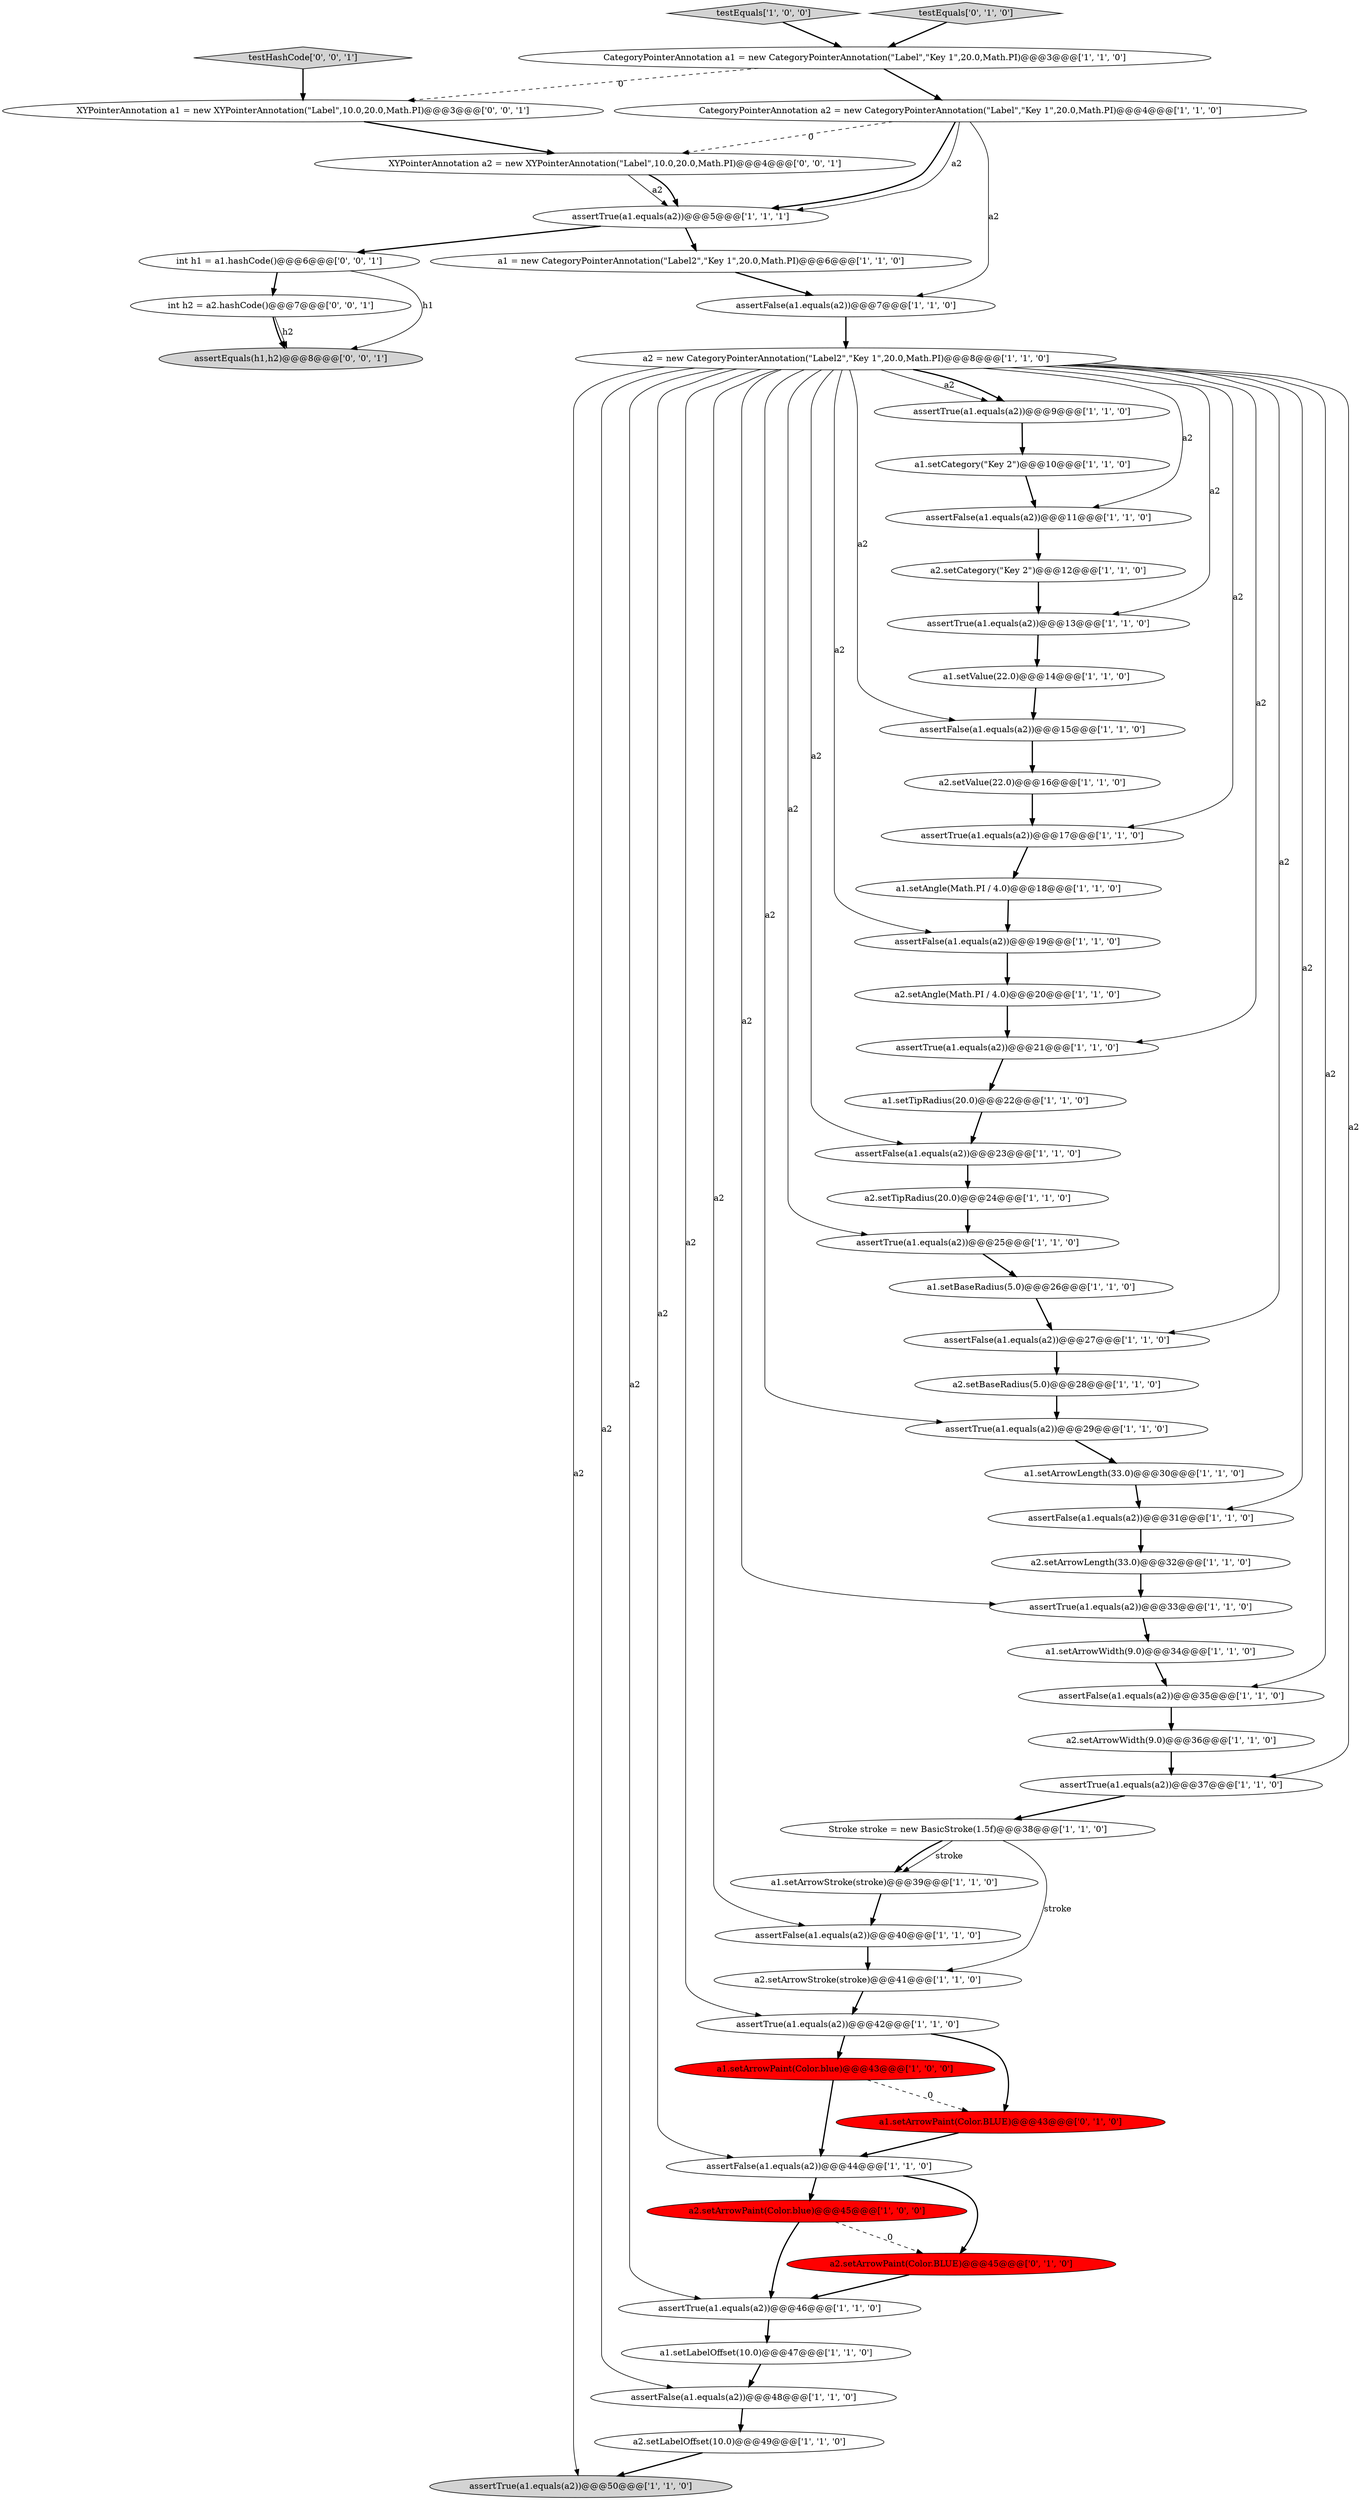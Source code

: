 digraph {
1 [style = filled, label = "a2.setLabelOffset(10.0)@@@49@@@['1', '1', '0']", fillcolor = white, shape = ellipse image = "AAA0AAABBB1BBB"];
29 [style = filled, label = "testEquals['1', '0', '0']", fillcolor = lightgray, shape = diamond image = "AAA0AAABBB1BBB"];
12 [style = filled, label = "assertFalse(a1.equals(a2))@@@19@@@['1', '1', '0']", fillcolor = white, shape = ellipse image = "AAA0AAABBB1BBB"];
28 [style = filled, label = "assertTrue(a1.equals(a2))@@@17@@@['1', '1', '0']", fillcolor = white, shape = ellipse image = "AAA0AAABBB1BBB"];
47 [style = filled, label = "assertFalse(a1.equals(a2))@@@35@@@['1', '1', '0']", fillcolor = white, shape = ellipse image = "AAA0AAABBB1BBB"];
38 [style = filled, label = "a1.setArrowStroke(stroke)@@@39@@@['1', '1', '0']", fillcolor = white, shape = ellipse image = "AAA0AAABBB1BBB"];
48 [style = filled, label = "a2.setArrowStroke(stroke)@@@41@@@['1', '1', '0']", fillcolor = white, shape = ellipse image = "AAA0AAABBB1BBB"];
10 [style = filled, label = "a2.setValue(22.0)@@@16@@@['1', '1', '0']", fillcolor = white, shape = ellipse image = "AAA0AAABBB1BBB"];
45 [style = filled, label = "a2.setTipRadius(20.0)@@@24@@@['1', '1', '0']", fillcolor = white, shape = ellipse image = "AAA0AAABBB1BBB"];
16 [style = filled, label = "CategoryPointerAnnotation a2 = new CategoryPointerAnnotation(\"Label\",\"Key 1\",20.0,Math.PI)@@@4@@@['1', '1', '0']", fillcolor = white, shape = ellipse image = "AAA0AAABBB1BBB"];
13 [style = filled, label = "assertTrue(a1.equals(a2))@@@25@@@['1', '1', '0']", fillcolor = white, shape = ellipse image = "AAA0AAABBB1BBB"];
20 [style = filled, label = "assertTrue(a1.equals(a2))@@@50@@@['1', '1', '0']", fillcolor = lightgray, shape = ellipse image = "AAA0AAABBB1BBB"];
50 [style = filled, label = "a2.setArrowPaint(Color.BLUE)@@@45@@@['0', '1', '0']", fillcolor = red, shape = ellipse image = "AAA1AAABBB2BBB"];
2 [style = filled, label = "Stroke stroke = new BasicStroke(1.5f)@@@38@@@['1', '1', '0']", fillcolor = white, shape = ellipse image = "AAA0AAABBB1BBB"];
0 [style = filled, label = "a1.setCategory(\"Key 2\")@@@10@@@['1', '1', '0']", fillcolor = white, shape = ellipse image = "AAA0AAABBB1BBB"];
42 [style = filled, label = "CategoryPointerAnnotation a1 = new CategoryPointerAnnotation(\"Label\",\"Key 1\",20.0,Math.PI)@@@3@@@['1', '1', '0']", fillcolor = white, shape = ellipse image = "AAA0AAABBB1BBB"];
19 [style = filled, label = "assertTrue(a1.equals(a2))@@@29@@@['1', '1', '0']", fillcolor = white, shape = ellipse image = "AAA0AAABBB1BBB"];
55 [style = filled, label = "XYPointerAnnotation a1 = new XYPointerAnnotation(\"Label\",10.0,20.0,Math.PI)@@@3@@@['0', '0', '1']", fillcolor = white, shape = ellipse image = "AAA0AAABBB3BBB"];
24 [style = filled, label = "assertTrue(a1.equals(a2))@@@46@@@['1', '1', '0']", fillcolor = white, shape = ellipse image = "AAA0AAABBB1BBB"];
31 [style = filled, label = "a1.setArrowWidth(9.0)@@@34@@@['1', '1', '0']", fillcolor = white, shape = ellipse image = "AAA0AAABBB1BBB"];
35 [style = filled, label = "assertTrue(a1.equals(a2))@@@33@@@['1', '1', '0']", fillcolor = white, shape = ellipse image = "AAA0AAABBB1BBB"];
49 [style = filled, label = "a1.setArrowPaint(Color.BLUE)@@@43@@@['0', '1', '0']", fillcolor = red, shape = ellipse image = "AAA1AAABBB2BBB"];
34 [style = filled, label = "assertTrue(a1.equals(a2))@@@21@@@['1', '1', '0']", fillcolor = white, shape = ellipse image = "AAA0AAABBB1BBB"];
56 [style = filled, label = "int h2 = a2.hashCode()@@@7@@@['0', '0', '1']", fillcolor = white, shape = ellipse image = "AAA0AAABBB3BBB"];
26 [style = filled, label = "a1.setValue(22.0)@@@14@@@['1', '1', '0']", fillcolor = white, shape = ellipse image = "AAA0AAABBB1BBB"];
27 [style = filled, label = "a1.setArrowLength(33.0)@@@30@@@['1', '1', '0']", fillcolor = white, shape = ellipse image = "AAA0AAABBB1BBB"];
52 [style = filled, label = "int h1 = a1.hashCode()@@@6@@@['0', '0', '1']", fillcolor = white, shape = ellipse image = "AAA0AAABBB3BBB"];
3 [style = filled, label = "a2.setArrowLength(33.0)@@@32@@@['1', '1', '0']", fillcolor = white, shape = ellipse image = "AAA0AAABBB1BBB"];
8 [style = filled, label = "assertTrue(a1.equals(a2))@@@5@@@['1', '1', '1']", fillcolor = white, shape = ellipse image = "AAA0AAABBB1BBB"];
36 [style = filled, label = "a2.setAngle(Math.PI / 4.0)@@@20@@@['1', '1', '0']", fillcolor = white, shape = ellipse image = "AAA0AAABBB1BBB"];
46 [style = filled, label = "a1.setBaseRadius(5.0)@@@26@@@['1', '1', '0']", fillcolor = white, shape = ellipse image = "AAA0AAABBB1BBB"];
5 [style = filled, label = "assertTrue(a1.equals(a2))@@@42@@@['1', '1', '0']", fillcolor = white, shape = ellipse image = "AAA0AAABBB1BBB"];
11 [style = filled, label = "a2.setCategory(\"Key 2\")@@@12@@@['1', '1', '0']", fillcolor = white, shape = ellipse image = "AAA0AAABBB1BBB"];
54 [style = filled, label = "testHashCode['0', '0', '1']", fillcolor = lightgray, shape = diamond image = "AAA0AAABBB3BBB"];
33 [style = filled, label = "assertFalse(a1.equals(a2))@@@44@@@['1', '1', '0']", fillcolor = white, shape = ellipse image = "AAA0AAABBB1BBB"];
32 [style = filled, label = "a1.setTipRadius(20.0)@@@22@@@['1', '1', '0']", fillcolor = white, shape = ellipse image = "AAA0AAABBB1BBB"];
25 [style = filled, label = "assertFalse(a1.equals(a2))@@@31@@@['1', '1', '0']", fillcolor = white, shape = ellipse image = "AAA0AAABBB1BBB"];
6 [style = filled, label = "assertFalse(a1.equals(a2))@@@27@@@['1', '1', '0']", fillcolor = white, shape = ellipse image = "AAA0AAABBB1BBB"];
14 [style = filled, label = "assertTrue(a1.equals(a2))@@@37@@@['1', '1', '0']", fillcolor = white, shape = ellipse image = "AAA0AAABBB1BBB"];
40 [style = filled, label = "assertFalse(a1.equals(a2))@@@7@@@['1', '1', '0']", fillcolor = white, shape = ellipse image = "AAA0AAABBB1BBB"];
41 [style = filled, label = "a1 = new CategoryPointerAnnotation(\"Label2\",\"Key 1\",20.0,Math.PI)@@@6@@@['1', '1', '0']", fillcolor = white, shape = ellipse image = "AAA0AAABBB1BBB"];
15 [style = filled, label = "a2 = new CategoryPointerAnnotation(\"Label2\",\"Key 1\",20.0,Math.PI)@@@8@@@['1', '1', '0']", fillcolor = white, shape = ellipse image = "AAA0AAABBB1BBB"];
37 [style = filled, label = "assertFalse(a1.equals(a2))@@@23@@@['1', '1', '0']", fillcolor = white, shape = ellipse image = "AAA0AAABBB1BBB"];
44 [style = filled, label = "a2.setArrowWidth(9.0)@@@36@@@['1', '1', '0']", fillcolor = white, shape = ellipse image = "AAA0AAABBB1BBB"];
53 [style = filled, label = "XYPointerAnnotation a2 = new XYPointerAnnotation(\"Label\",10.0,20.0,Math.PI)@@@4@@@['0', '0', '1']", fillcolor = white, shape = ellipse image = "AAA0AAABBB3BBB"];
23 [style = filled, label = "a1.setAngle(Math.PI / 4.0)@@@18@@@['1', '1', '0']", fillcolor = white, shape = ellipse image = "AAA0AAABBB1BBB"];
57 [style = filled, label = "assertEquals(h1,h2)@@@8@@@['0', '0', '1']", fillcolor = lightgray, shape = ellipse image = "AAA0AAABBB3BBB"];
30 [style = filled, label = "assertFalse(a1.equals(a2))@@@11@@@['1', '1', '0']", fillcolor = white, shape = ellipse image = "AAA0AAABBB1BBB"];
51 [style = filled, label = "testEquals['0', '1', '0']", fillcolor = lightgray, shape = diamond image = "AAA0AAABBB2BBB"];
4 [style = filled, label = "assertFalse(a1.equals(a2))@@@48@@@['1', '1', '0']", fillcolor = white, shape = ellipse image = "AAA0AAABBB1BBB"];
22 [style = filled, label = "a2.setArrowPaint(Color.blue)@@@45@@@['1', '0', '0']", fillcolor = red, shape = ellipse image = "AAA1AAABBB1BBB"];
43 [style = filled, label = "assertTrue(a1.equals(a2))@@@13@@@['1', '1', '0']", fillcolor = white, shape = ellipse image = "AAA0AAABBB1BBB"];
18 [style = filled, label = "assertFalse(a1.equals(a2))@@@40@@@['1', '1', '0']", fillcolor = white, shape = ellipse image = "AAA0AAABBB1BBB"];
17 [style = filled, label = "a1.setLabelOffset(10.0)@@@47@@@['1', '1', '0']", fillcolor = white, shape = ellipse image = "AAA0AAABBB1BBB"];
21 [style = filled, label = "a1.setArrowPaint(Color.blue)@@@43@@@['1', '0', '0']", fillcolor = red, shape = ellipse image = "AAA1AAABBB1BBB"];
9 [style = filled, label = "assertFalse(a1.equals(a2))@@@15@@@['1', '1', '0']", fillcolor = white, shape = ellipse image = "AAA0AAABBB1BBB"];
7 [style = filled, label = "assertTrue(a1.equals(a2))@@@9@@@['1', '1', '0']", fillcolor = white, shape = ellipse image = "AAA0AAABBB1BBB"];
39 [style = filled, label = "a2.setBaseRadius(5.0)@@@28@@@['1', '1', '0']", fillcolor = white, shape = ellipse image = "AAA0AAABBB1BBB"];
54->55 [style = bold, label=""];
0->30 [style = bold, label=""];
39->19 [style = bold, label=""];
32->37 [style = bold, label=""];
40->15 [style = bold, label=""];
1->20 [style = bold, label=""];
26->9 [style = bold, label=""];
15->20 [style = solid, label="a2"];
15->24 [style = solid, label="a2"];
43->26 [style = bold, label=""];
9->10 [style = bold, label=""];
15->37 [style = solid, label="a2"];
56->57 [style = solid, label="h2"];
3->35 [style = bold, label=""];
30->11 [style = bold, label=""];
5->49 [style = bold, label=""];
15->18 [style = solid, label="a2"];
24->17 [style = bold, label=""];
15->25 [style = solid, label="a2"];
15->4 [style = solid, label="a2"];
13->46 [style = bold, label=""];
34->32 [style = bold, label=""];
23->12 [style = bold, label=""];
2->48 [style = solid, label="stroke"];
53->8 [style = solid, label="a2"];
27->25 [style = bold, label=""];
35->31 [style = bold, label=""];
46->6 [style = bold, label=""];
15->14 [style = solid, label="a2"];
25->3 [style = bold, label=""];
15->5 [style = solid, label="a2"];
7->0 [style = bold, label=""];
11->43 [style = bold, label=""];
15->30 [style = solid, label="a2"];
56->57 [style = bold, label=""];
2->38 [style = solid, label="stroke"];
52->57 [style = solid, label="h1"];
15->9 [style = solid, label="a2"];
15->35 [style = solid, label="a2"];
33->50 [style = bold, label=""];
42->55 [style = dashed, label="0"];
5->21 [style = bold, label=""];
38->18 [style = bold, label=""];
47->44 [style = bold, label=""];
37->45 [style = bold, label=""];
31->47 [style = bold, label=""];
48->5 [style = bold, label=""];
51->42 [style = bold, label=""];
6->39 [style = bold, label=""];
15->34 [style = solid, label="a2"];
15->12 [style = solid, label="a2"];
16->40 [style = solid, label="a2"];
8->41 [style = bold, label=""];
15->33 [style = solid, label="a2"];
16->8 [style = bold, label=""];
15->19 [style = solid, label="a2"];
15->28 [style = solid, label="a2"];
12->36 [style = bold, label=""];
42->16 [style = bold, label=""];
44->14 [style = bold, label=""];
15->7 [style = solid, label="a2"];
16->53 [style = dashed, label="0"];
8->52 [style = bold, label=""];
18->48 [style = bold, label=""];
41->40 [style = bold, label=""];
28->23 [style = bold, label=""];
29->42 [style = bold, label=""];
16->8 [style = solid, label="a2"];
15->43 [style = solid, label="a2"];
15->13 [style = solid, label="a2"];
53->8 [style = bold, label=""];
14->2 [style = bold, label=""];
4->1 [style = bold, label=""];
15->47 [style = solid, label="a2"];
17->4 [style = bold, label=""];
36->34 [style = bold, label=""];
33->22 [style = bold, label=""];
50->24 [style = bold, label=""];
10->28 [style = bold, label=""];
15->7 [style = bold, label=""];
21->33 [style = bold, label=""];
52->56 [style = bold, label=""];
45->13 [style = bold, label=""];
22->50 [style = dashed, label="0"];
2->38 [style = bold, label=""];
15->6 [style = solid, label="a2"];
19->27 [style = bold, label=""];
55->53 [style = bold, label=""];
49->33 [style = bold, label=""];
21->49 [style = dashed, label="0"];
22->24 [style = bold, label=""];
}
